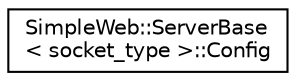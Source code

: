 digraph "Graphical Class Hierarchy"
{
  edge [fontname="Helvetica",fontsize="10",labelfontname="Helvetica",labelfontsize="10"];
  node [fontname="Helvetica",fontsize="10",shape=record];
  rankdir="LR";
  Node1 [label="SimpleWeb::ServerBase\l\< socket_type \>::Config",height=0.2,width=0.4,color="black", fillcolor="white", style="filled",URL="$classSimpleWeb_1_1ServerBase_1_1Config.html"];
}
